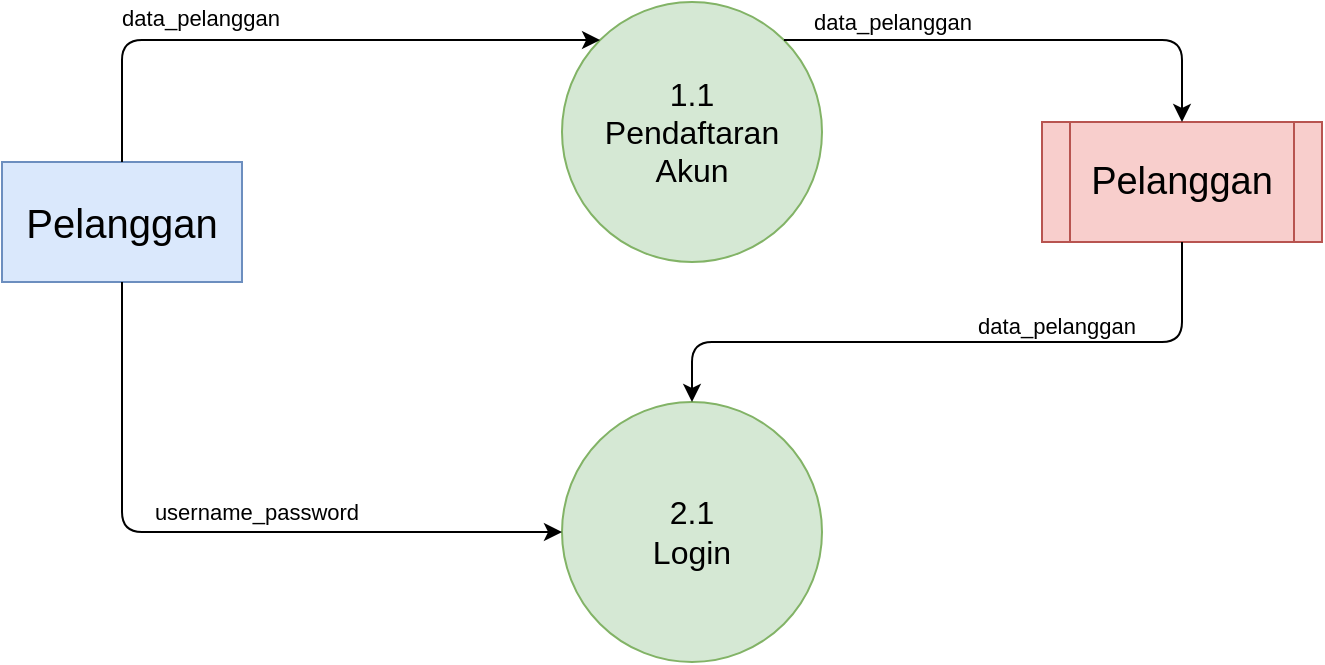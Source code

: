 <mxfile version="13.7.3" type="device"><diagram id="9Rz2U5I9T_oY2UGfsAny" name="Page-1"><mxGraphModel dx="393" dy="223" grid="1" gridSize="10" guides="1" tooltips="1" connect="1" arrows="1" fold="1" page="1" pageScale="1" pageWidth="1169" pageHeight="827" math="0" shadow="0"><root><mxCell id="0"/><mxCell id="1" parent="0"/><mxCell id="POhQh6vUCjGNkGZp_nz7-1" value="&lt;font style=&quot;font-size: 20px&quot;&gt;Pelanggan&lt;/font&gt;" style="rounded=0;whiteSpace=wrap;html=1;fillColor=#dae8fc;strokeColor=#6c8ebf;" vertex="1" parent="1"><mxGeometry x="120" y="190" width="120" height="60" as="geometry"/></mxCell><mxCell id="POhQh6vUCjGNkGZp_nz7-2" value="&lt;font style=&quot;font-size: 16px&quot;&gt;1.1&lt;br&gt;Pendaftaran&lt;br&gt;Akun&lt;/font&gt;" style="ellipse;whiteSpace=wrap;html=1;aspect=fixed;fillColor=#d5e8d4;strokeColor=#82b366;" vertex="1" parent="1"><mxGeometry x="400" y="110" width="130" height="130" as="geometry"/></mxCell><mxCell id="POhQh6vUCjGNkGZp_nz7-3" value="&lt;font style=&quot;font-size: 16px&quot;&gt;2.1&lt;br&gt;Login&lt;br&gt;&lt;/font&gt;" style="ellipse;whiteSpace=wrap;html=1;aspect=fixed;fillColor=#d5e8d4;strokeColor=#82b366;" vertex="1" parent="1"><mxGeometry x="400" y="310" width="130" height="130" as="geometry"/></mxCell><mxCell id="POhQh6vUCjGNkGZp_nz7-4" value="&lt;font style=&quot;font-size: 19px&quot;&gt;Pelanggan&lt;/font&gt;" style="shape=process;whiteSpace=wrap;html=1;backgroundOutline=1;fillColor=#f8cecc;strokeColor=#b85450;" vertex="1" parent="1"><mxGeometry x="640" y="170" width="140" height="60" as="geometry"/></mxCell><mxCell id="POhQh6vUCjGNkGZp_nz7-5" value="" style="endArrow=classic;html=1;exitX=0.5;exitY=0;exitDx=0;exitDy=0;entryX=0;entryY=0;entryDx=0;entryDy=0;" edge="1" parent="1" source="POhQh6vUCjGNkGZp_nz7-1" target="POhQh6vUCjGNkGZp_nz7-2"><mxGeometry width="50" height="50" relative="1" as="geometry"><mxPoint x="370" y="180" as="sourcePoint"/><mxPoint x="420" y="130" as="targetPoint"/><Array as="points"><mxPoint x="180" y="129"/></Array></mxGeometry></mxCell><mxCell id="POhQh6vUCjGNkGZp_nz7-6" value="data_pelanggan" style="edgeLabel;html=1;align=center;verticalAlign=bottom;resizable=0;points=[];labelBackgroundColor=none;" vertex="1" connectable="0" parent="POhQh6vUCjGNkGZp_nz7-5"><mxGeometry x="-0.593" y="-39" relative="1" as="geometry"><mxPoint x="39" y="-41" as="offset"/></mxGeometry></mxCell><mxCell id="POhQh6vUCjGNkGZp_nz7-7" value="" style="endArrow=classic;html=1;exitX=1;exitY=0;exitDx=0;exitDy=0;entryX=0.5;entryY=0;entryDx=0;entryDy=0;" edge="1" parent="1" source="POhQh6vUCjGNkGZp_nz7-2" target="POhQh6vUCjGNkGZp_nz7-4"><mxGeometry width="50" height="50" relative="1" as="geometry"><mxPoint x="370" y="320" as="sourcePoint"/><mxPoint x="420" y="270" as="targetPoint"/><Array as="points"><mxPoint x="710" y="129"/></Array></mxGeometry></mxCell><mxCell id="POhQh6vUCjGNkGZp_nz7-8" value="data_pelanggan" style="edgeLabel;html=1;align=center;verticalAlign=bottom;resizable=0;points=[];labelBackgroundColor=none;" vertex="1" connectable="0" parent="POhQh6vUCjGNkGZp_nz7-7"><mxGeometry x="-0.819" relative="1" as="geometry"><mxPoint x="32" y="-1" as="offset"/></mxGeometry></mxCell><mxCell id="POhQh6vUCjGNkGZp_nz7-9" value="" style="endArrow=classic;html=1;exitX=0.5;exitY=1;exitDx=0;exitDy=0;entryX=0;entryY=0.5;entryDx=0;entryDy=0;" edge="1" parent="1" source="POhQh6vUCjGNkGZp_nz7-1" target="POhQh6vUCjGNkGZp_nz7-3"><mxGeometry width="50" height="50" relative="1" as="geometry"><mxPoint x="370" y="270" as="sourcePoint"/><mxPoint x="420" y="220" as="targetPoint"/><Array as="points"><mxPoint x="180" y="375"/></Array></mxGeometry></mxCell><mxCell id="POhQh6vUCjGNkGZp_nz7-10" value="username_password" style="edgeLabel;html=1;align=center;verticalAlign=bottom;resizable=0;points=[];labelBackgroundColor=none;" vertex="1" connectable="0" parent="POhQh6vUCjGNkGZp_nz7-9"><mxGeometry x="-0.278" y="39" relative="1" as="geometry"><mxPoint x="28" y="-1" as="offset"/></mxGeometry></mxCell><mxCell id="POhQh6vUCjGNkGZp_nz7-11" value="" style="endArrow=classic;html=1;exitX=0.5;exitY=1;exitDx=0;exitDy=0;entryX=0.5;entryY=0;entryDx=0;entryDy=0;" edge="1" parent="1" source="POhQh6vUCjGNkGZp_nz7-4" target="POhQh6vUCjGNkGZp_nz7-3"><mxGeometry width="50" height="50" relative="1" as="geometry"><mxPoint x="480" y="270" as="sourcePoint"/><mxPoint x="530" y="220" as="targetPoint"/><Array as="points"><mxPoint x="710" y="280"/><mxPoint x="465" y="280"/></Array></mxGeometry></mxCell><mxCell id="POhQh6vUCjGNkGZp_nz7-12" value="data_pelanggan" style="edgeLabel;html=1;align=center;verticalAlign=bottom;resizable=0;points=[];labelBackgroundColor=none;" vertex="1" connectable="0" parent="POhQh6vUCjGNkGZp_nz7-11"><mxGeometry x="0.016" y="1" relative="1" as="geometry"><mxPoint x="52" y="-1" as="offset"/></mxGeometry></mxCell></root></mxGraphModel></diagram></mxfile>